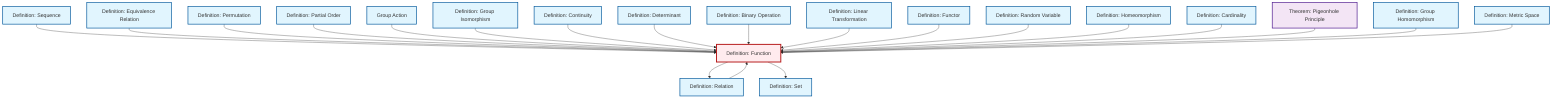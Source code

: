 graph TD
    classDef definition fill:#e1f5fe,stroke:#01579b,stroke-width:2px
    classDef theorem fill:#f3e5f5,stroke:#4a148c,stroke-width:2px
    classDef axiom fill:#fff3e0,stroke:#e65100,stroke-width:2px
    classDef example fill:#e8f5e9,stroke:#1b5e20,stroke-width:2px
    classDef current fill:#ffebee,stroke:#b71c1c,stroke-width:3px
    def-binary-operation["Definition: Binary Operation"]:::definition
    def-function["Definition: Function"]:::definition
    def-group-action["Group Action"]:::definition
    def-isomorphism["Definition: Group Isomorphism"]:::definition
    def-homeomorphism["Definition: Homeomorphism"]:::definition
    def-cardinality["Definition: Cardinality"]:::definition
    def-set["Definition: Set"]:::definition
    def-continuity["Definition: Continuity"]:::definition
    def-functor["Definition: Functor"]:::definition
    thm-pigeonhole-principle["Theorem: Pigeonhole Principle"]:::theorem
    def-permutation["Definition: Permutation"]:::definition
    def-homomorphism["Definition: Group Homomorphism"]:::definition
    def-determinant["Definition: Determinant"]:::definition
    def-equivalence-relation["Definition: Equivalence Relation"]:::definition
    def-metric-space["Definition: Metric Space"]:::definition
    def-partial-order["Definition: Partial Order"]:::definition
    def-linear-transformation["Definition: Linear Transformation"]:::definition
    def-random-variable["Definition: Random Variable"]:::definition
    def-relation["Definition: Relation"]:::definition
    def-sequence["Definition: Sequence"]:::definition
    def-function --> def-relation
    def-sequence --> def-function
    def-equivalence-relation --> def-function
    def-permutation --> def-function
    def-partial-order --> def-function
    def-relation --> def-function
    def-group-action --> def-function
    def-isomorphism --> def-function
    def-continuity --> def-function
    def-determinant --> def-function
    def-binary-operation --> def-function
    def-function --> def-set
    def-linear-transformation --> def-function
    def-functor --> def-function
    def-random-variable --> def-function
    def-homeomorphism --> def-function
    def-cardinality --> def-function
    thm-pigeonhole-principle --> def-function
    def-homomorphism --> def-function
    def-metric-space --> def-function
    class def-function current